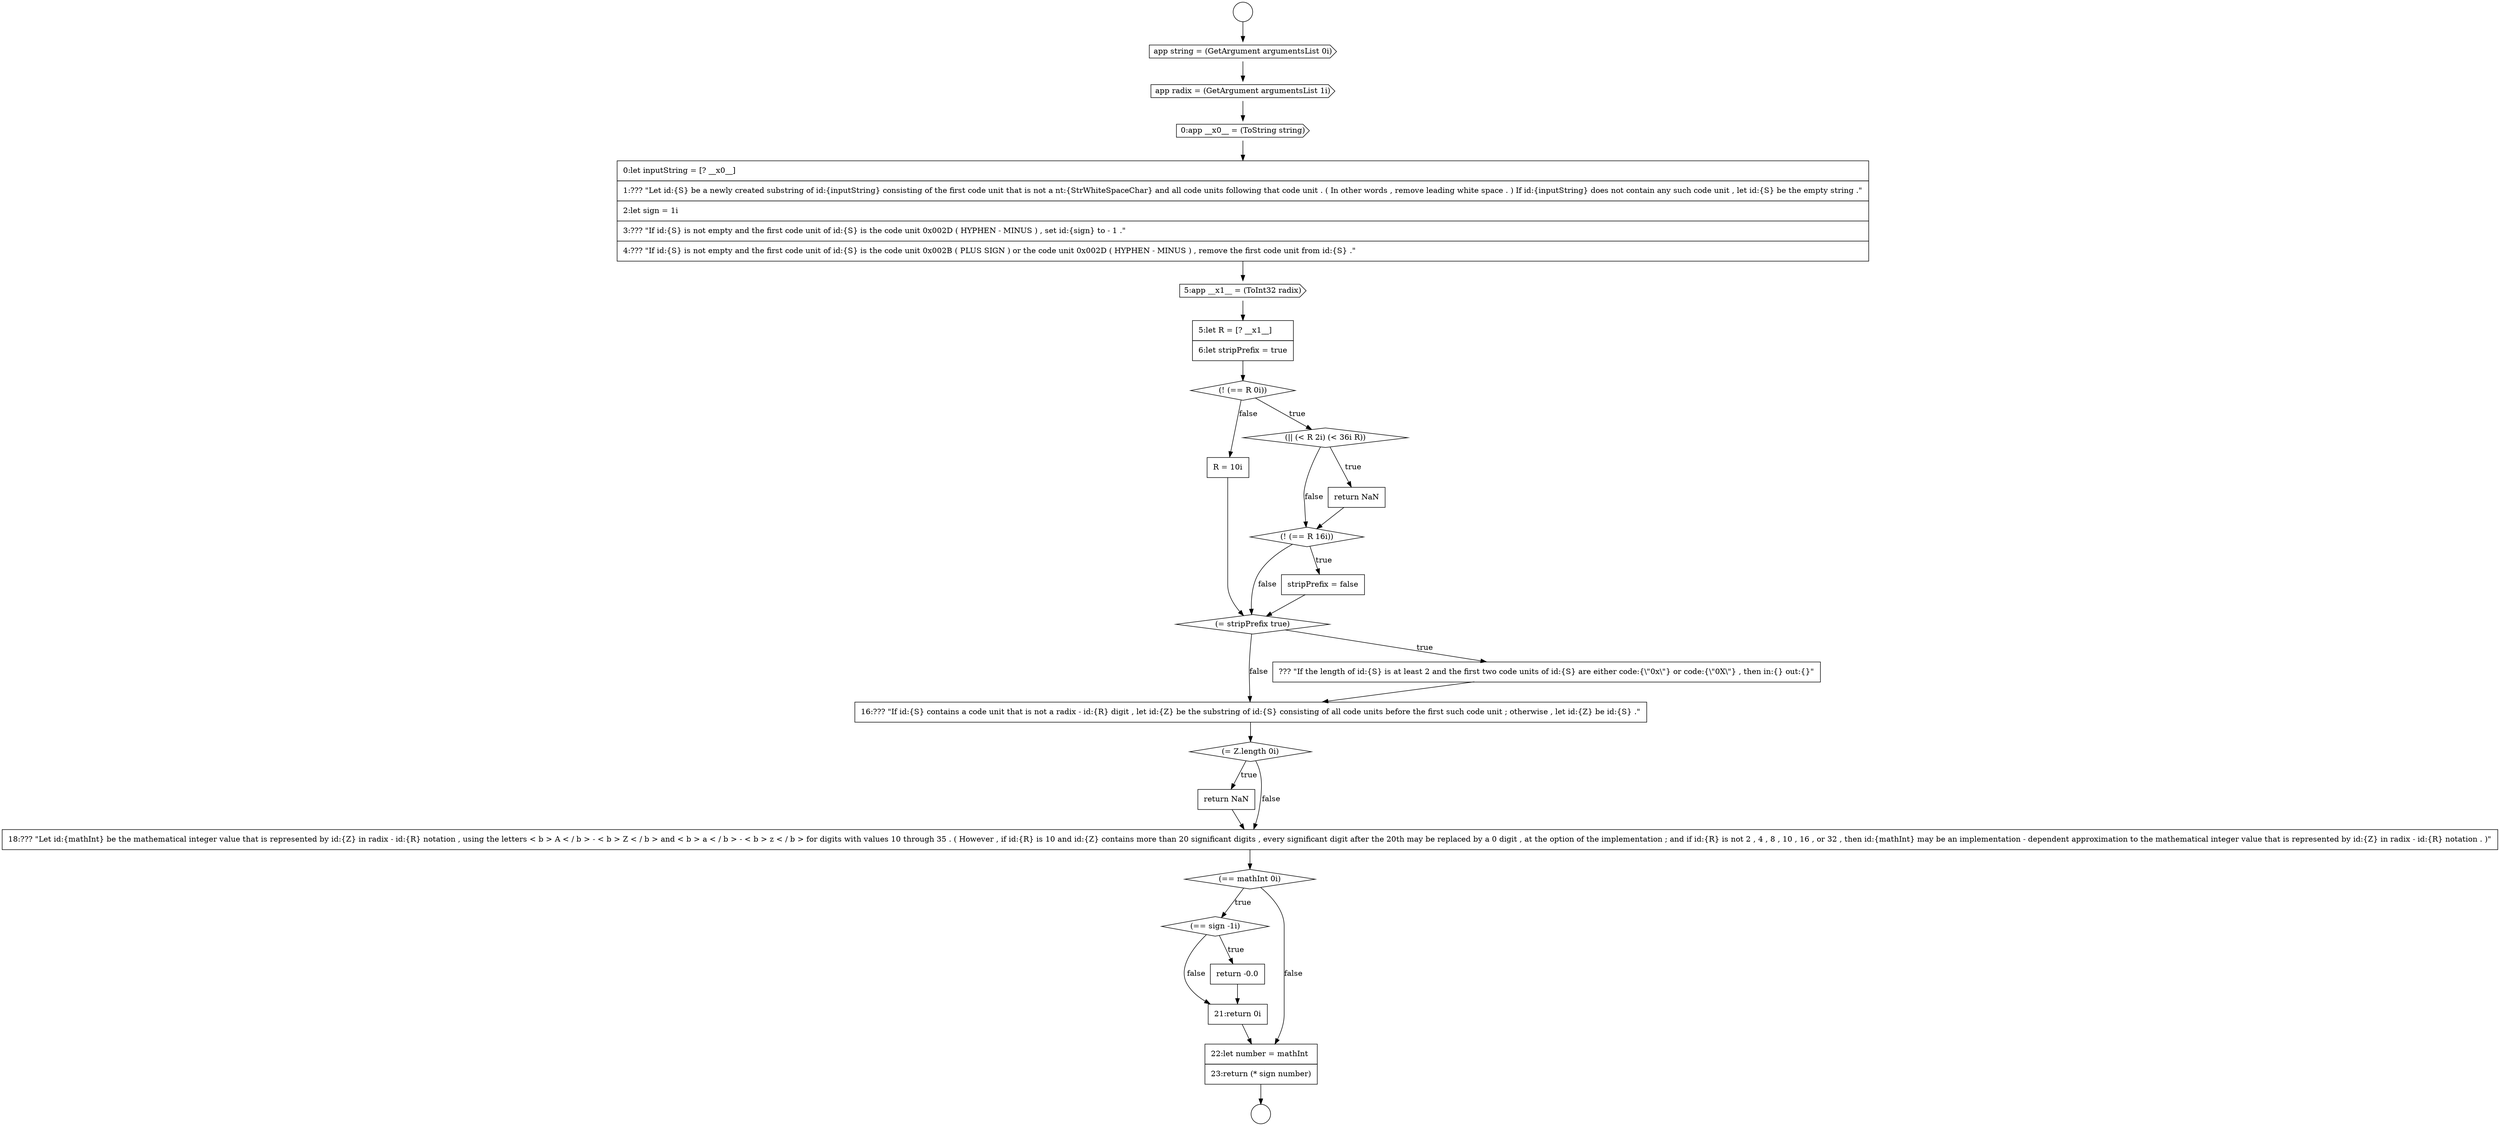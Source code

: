 digraph {
  node11164 [shape=cds, label=<<font color="black">5:app __x1__ = (ToInt32 radix)</font>> color="black" fillcolor="white" style=filled]
  node11175 [shape=diamond, label=<<font color="black">(= Z.length 0i)</font>> color="black" fillcolor="white" style=filled]
  node11160 [shape=cds, label=<<font color="black">app string = (GetArgument argumentsList 0i)</font>> color="black" fillcolor="white" style=filled]
  node11171 [shape=none, margin=0, label=<<font color="black">
    <table border="0" cellborder="1" cellspacing="0" cellpadding="10">
      <tr><td align="left">R = 10i</td></tr>
    </table>
  </font>> color="black" fillcolor="white" style=filled]
  node11178 [shape=diamond, label=<<font color="black">(== mathInt 0i)</font>> color="black" fillcolor="white" style=filled]
  node11174 [shape=none, margin=0, label=<<font color="black">
    <table border="0" cellborder="1" cellspacing="0" cellpadding="10">
      <tr><td align="left">16:??? &quot;If id:{S} contains a code unit that is not a radix - id:{R} digit , let id:{Z} be the substring of id:{S} consisting of all code units before the first such code unit ; otherwise , let id:{Z} be id:{S} .&quot;</td></tr>
    </table>
  </font>> color="black" fillcolor="white" style=filled]
  node11169 [shape=diamond, label=<<font color="black">(! (== R 16i))</font>> color="black" fillcolor="white" style=filled]
  node11158 [shape=circle label=" " color="black" fillcolor="white" style=filled]
  node11173 [shape=none, margin=0, label=<<font color="black">
    <table border="0" cellborder="1" cellspacing="0" cellpadding="10">
      <tr><td align="left">??? &quot;If the length of id:{S} is at least 2 and the first two code units of id:{S} are either code:{\&quot;0x\&quot;} or code:{\&quot;0X\&quot;} , then in:{} out:{}&quot;</td></tr>
    </table>
  </font>> color="black" fillcolor="white" style=filled]
  node11161 [shape=cds, label=<<font color="black">app radix = (GetArgument argumentsList 1i)</font>> color="black" fillcolor="white" style=filled]
  node11181 [shape=none, margin=0, label=<<font color="black">
    <table border="0" cellborder="1" cellspacing="0" cellpadding="10">
      <tr><td align="left">21:return 0i</td></tr>
    </table>
  </font>> color="black" fillcolor="white" style=filled]
  node11176 [shape=none, margin=0, label=<<font color="black">
    <table border="0" cellborder="1" cellspacing="0" cellpadding="10">
      <tr><td align="left">return NaN</td></tr>
    </table>
  </font>> color="black" fillcolor="white" style=filled]
  node11172 [shape=diamond, label=<<font color="black">(= stripPrefix true)</font>> color="black" fillcolor="white" style=filled]
  node11167 [shape=diamond, label=<<font color="black">(|| (&lt; R 2i) (&lt; 36i R))</font>> color="black" fillcolor="white" style=filled]
  node11162 [shape=cds, label=<<font color="black">0:app __x0__ = (ToString string)</font>> color="black" fillcolor="white" style=filled]
  node11163 [shape=none, margin=0, label=<<font color="black">
    <table border="0" cellborder="1" cellspacing="0" cellpadding="10">
      <tr><td align="left">0:let inputString = [? __x0__]</td></tr>
      <tr><td align="left">1:??? &quot;Let id:{S} be a newly created substring of id:{inputString} consisting of the first code unit that is not a nt:{StrWhiteSpaceChar} and all code units following that code unit . ( In other words , remove leading white space . ) If id:{inputString} does not contain any such code unit , let id:{S} be the empty string .&quot;</td></tr>
      <tr><td align="left">2:let sign = 1i</td></tr>
      <tr><td align="left">3:??? &quot;If id:{S} is not empty and the first code unit of id:{S} is the code unit 0x002D ( HYPHEN - MINUS ) , set id:{sign} to - 1 .&quot;</td></tr>
      <tr><td align="left">4:??? &quot;If id:{S} is not empty and the first code unit of id:{S} is the code unit 0x002B ( PLUS SIGN ) or the code unit 0x002D ( HYPHEN - MINUS ) , remove the first code unit from id:{S} .&quot;</td></tr>
    </table>
  </font>> color="black" fillcolor="white" style=filled]
  node11168 [shape=none, margin=0, label=<<font color="black">
    <table border="0" cellborder="1" cellspacing="0" cellpadding="10">
      <tr><td align="left">return NaN</td></tr>
    </table>
  </font>> color="black" fillcolor="white" style=filled]
  node11159 [shape=circle label=" " color="black" fillcolor="white" style=filled]
  node11170 [shape=none, margin=0, label=<<font color="black">
    <table border="0" cellborder="1" cellspacing="0" cellpadding="10">
      <tr><td align="left">stripPrefix = false</td></tr>
    </table>
  </font>> color="black" fillcolor="white" style=filled]
  node11165 [shape=none, margin=0, label=<<font color="black">
    <table border="0" cellborder="1" cellspacing="0" cellpadding="10">
      <tr><td align="left">5:let R = [? __x1__]</td></tr>
      <tr><td align="left">6:let stripPrefix = true</td></tr>
    </table>
  </font>> color="black" fillcolor="white" style=filled]
  node11179 [shape=diamond, label=<<font color="black">(== sign -1i)</font>> color="black" fillcolor="white" style=filled]
  node11166 [shape=diamond, label=<<font color="black">(! (== R 0i))</font>> color="black" fillcolor="white" style=filled]
  node11180 [shape=none, margin=0, label=<<font color="black">
    <table border="0" cellborder="1" cellspacing="0" cellpadding="10">
      <tr><td align="left">return -0.0</td></tr>
    </table>
  </font>> color="black" fillcolor="white" style=filled]
  node11177 [shape=none, margin=0, label=<<font color="black">
    <table border="0" cellborder="1" cellspacing="0" cellpadding="10">
      <tr><td align="left">18:??? &quot;Let id:{mathInt} be the mathematical integer value that is represented by id:{Z} in radix - id:{R} notation , using the letters &lt; b &gt; A &lt; / b &gt; - &lt; b &gt; Z &lt; / b &gt; and &lt; b &gt; a &lt; / b &gt; - &lt; b &gt; z &lt; / b &gt; for digits with values 10 through 35 . ( However , if id:{R} is 10 and id:{Z} contains more than 20 significant digits , every significant digit after the 20th may be replaced by a 0 digit , at the option of the implementation ; and if id:{R} is not 2 , 4 , 8 , 10 , 16 , or 32 , then id:{mathInt} may be an implementation - dependent approximation to the mathematical integer value that is represented by id:{Z} in radix - id:{R} notation . )&quot;</td></tr>
    </table>
  </font>> color="black" fillcolor="white" style=filled]
  node11182 [shape=none, margin=0, label=<<font color="black">
    <table border="0" cellborder="1" cellspacing="0" cellpadding="10">
      <tr><td align="left">22:let number = mathInt</td></tr>
      <tr><td align="left">23:return (* sign number)</td></tr>
    </table>
  </font>> color="black" fillcolor="white" style=filled]
  node11170 -> node11172 [ color="black"]
  node11178 -> node11179 [label=<<font color="black">true</font>> color="black"]
  node11178 -> node11182 [label=<<font color="black">false</font>> color="black"]
  node11165 -> node11166 [ color="black"]
  node11162 -> node11163 [ color="black"]
  node11158 -> node11160 [ color="black"]
  node11179 -> node11180 [label=<<font color="black">true</font>> color="black"]
  node11179 -> node11181 [label=<<font color="black">false</font>> color="black"]
  node11171 -> node11172 [ color="black"]
  node11167 -> node11168 [label=<<font color="black">true</font>> color="black"]
  node11167 -> node11169 [label=<<font color="black">false</font>> color="black"]
  node11175 -> node11176 [label=<<font color="black">true</font>> color="black"]
  node11175 -> node11177 [label=<<font color="black">false</font>> color="black"]
  node11160 -> node11161 [ color="black"]
  node11181 -> node11182 [ color="black"]
  node11182 -> node11159 [ color="black"]
  node11177 -> node11178 [ color="black"]
  node11163 -> node11164 [ color="black"]
  node11169 -> node11170 [label=<<font color="black">true</font>> color="black"]
  node11169 -> node11172 [label=<<font color="black">false</font>> color="black"]
  node11176 -> node11177 [ color="black"]
  node11172 -> node11173 [label=<<font color="black">true</font>> color="black"]
  node11172 -> node11174 [label=<<font color="black">false</font>> color="black"]
  node11180 -> node11181 [ color="black"]
  node11161 -> node11162 [ color="black"]
  node11166 -> node11167 [label=<<font color="black">true</font>> color="black"]
  node11166 -> node11171 [label=<<font color="black">false</font>> color="black"]
  node11168 -> node11169 [ color="black"]
  node11174 -> node11175 [ color="black"]
  node11173 -> node11174 [ color="black"]
  node11164 -> node11165 [ color="black"]
}
